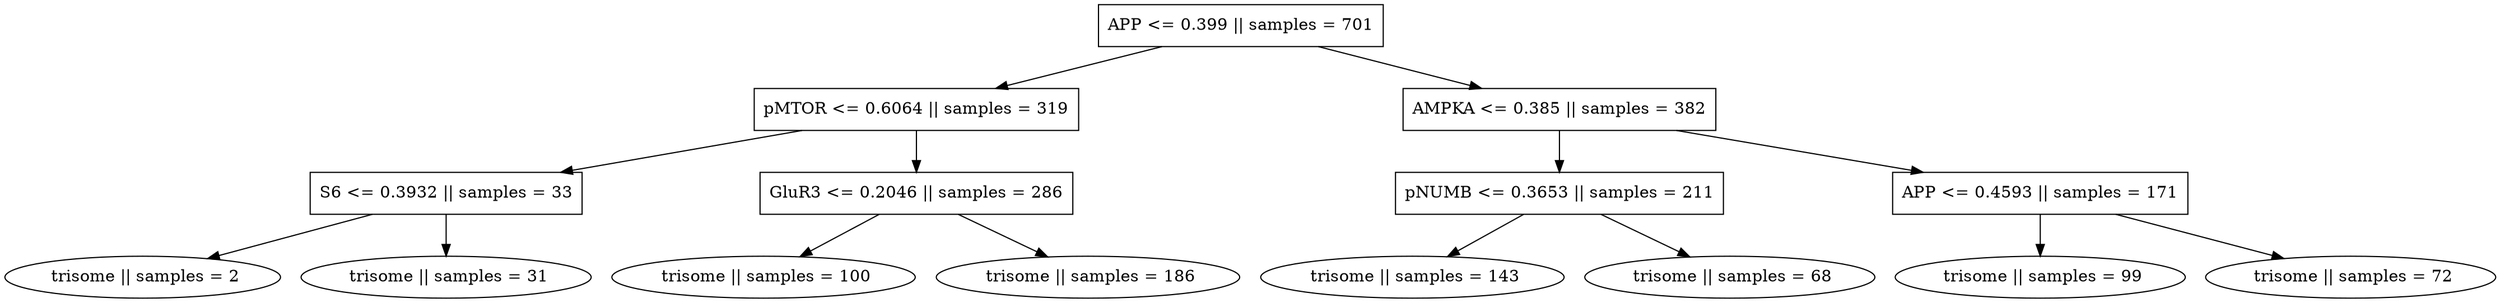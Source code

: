 digraph {
	node [shape=box]
	APP_0 [label="APP <= 0.399 || samples = 701"]
	node [shape=box]
	pMTOR_1 [label="pMTOR <= 0.6064 || samples = 319"]
		APP_0 -> pMTOR_1
	node [shape=box]
	S6_2 [label="S6 <= 0.3932 || samples = 33"]
		pMTOR_1 -> S6_2
	node [shape=ellipse]
	S6_274632 [label=" trisome || samples = 2"]
		S6_2 -> S6_274632
	node [shape=ellipse]
	S6_224187 [label=" trisome || samples = 31"]
		S6_2 -> S6_224187
	node [shape=box]
	GluR3_2 [label="GluR3 <= 0.2046 || samples = 286"]
		pMTOR_1 -> GluR3_2
	node [shape=ellipse]
	GluR3_275282 [label=" trisome || samples = 100"]
		GluR3_2 -> GluR3_275282
	node [shape=ellipse]
	GluR3_298175 [label=" trisome || samples = 186"]
		GluR3_2 -> GluR3_298175
	node [shape=box]
	AMPKA_1 [label="AMPKA <= 0.385 || samples = 382"]
		APP_0 -> AMPKA_1
	node [shape=box]
	pNUMB_2 [label="pNUMB <= 0.3653 || samples = 211"]
		AMPKA_1 -> pNUMB_2
	node [shape=ellipse]
	pNUMB_219723 [label=" trisome || samples = 143"]
		pNUMB_2 -> pNUMB_219723
	node [shape=ellipse]
	pNUMB_23127 [label=" trisome || samples = 68"]
		pNUMB_2 -> pNUMB_23127
	node [shape=box]
	APP_2 [label="APP <= 0.4593 || samples = 171"]
		AMPKA_1 -> APP_2
	node [shape=ellipse]
	APP_272798 [label=" trisome || samples = 99"]
		APP_2 -> APP_272798
	node [shape=ellipse]
	APP_273410 [label=" trisome || samples = 72"]
		APP_2 -> APP_273410
}